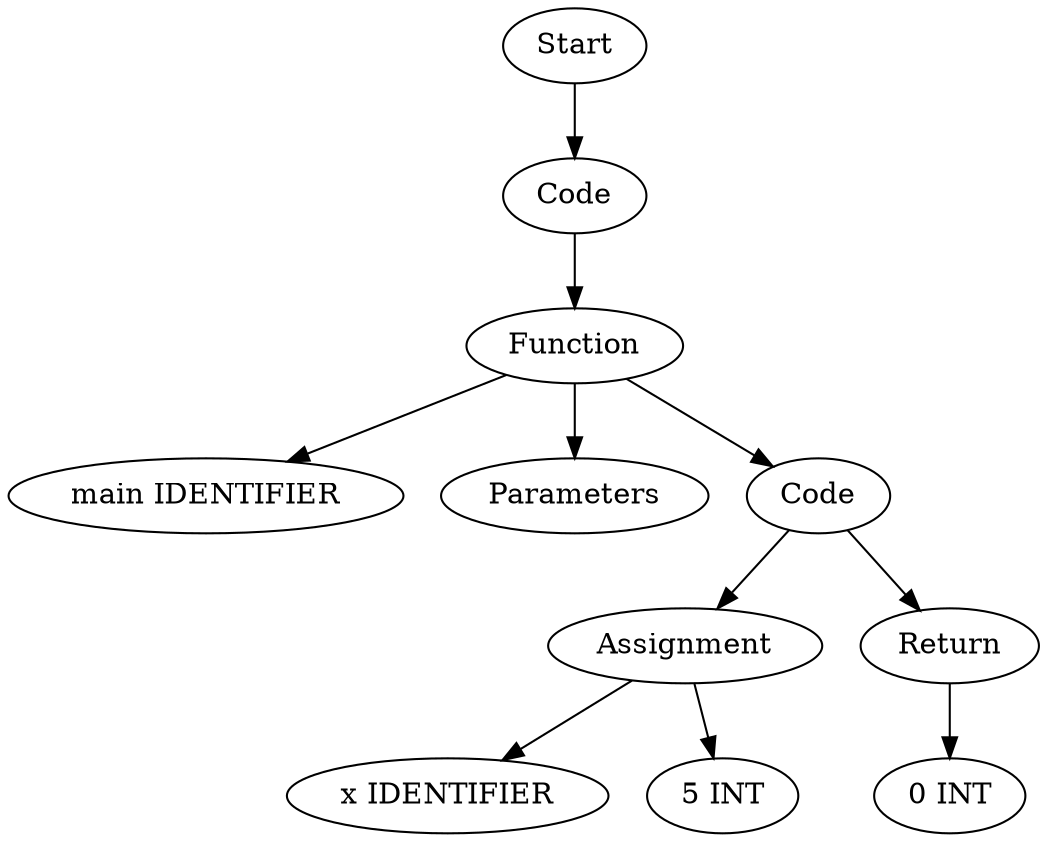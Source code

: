 digraph AST {
  "139542446400640" [label="Start"];
  "139542446400640" -> "139542446400160";
  "139542446400160" [label="Code"];
  "139542446400160" -> "139542446392384";
  "139542446392384" [label="Function"];
  "139542446392384" -> "139542446399824";
  "139542446392384" -> "139542446403952";
  "139542446392384" -> "139542446404480";
  "139542446399824" [label="main IDENTIFIER"];
  "139542446403952" [label="Parameters"];
  "139542446404480" [label="Code"];
  "139542446404480" -> "139542446393776";
  "139542446404480" -> "139542446403808";
  "139542446393776" [label="Assignment"];
  "139542446393776" -> "139542446400448";
  "139542446393776" -> "139542446394112";
  "139542446400448" [label="x IDENTIFIER"];
  "139542446394112" [label="5 INT"];
  "139542446403808" [label="Return"];
  "139542446403808" -> "139542446393008";
  "139542446393008" [label="0 INT"];
}
